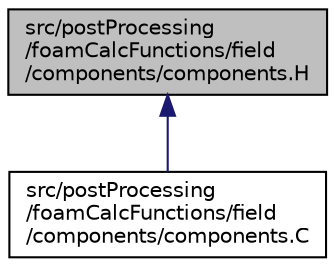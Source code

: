 digraph "src/postProcessing/foamCalcFunctions/field/components/components.H"
{
  bgcolor="transparent";
  edge [fontname="Helvetica",fontsize="10",labelfontname="Helvetica",labelfontsize="10"];
  node [fontname="Helvetica",fontsize="10",shape=record];
  Node1 [label="src/postProcessing\l/foamCalcFunctions/field\l/components/components.H",height=0.2,width=0.4,color="black", fillcolor="grey75", style="filled", fontcolor="black"];
  Node1 -> Node2 [dir="back",color="midnightblue",fontsize="10",style="solid",fontname="Helvetica"];
  Node2 [label="src/postProcessing\l/foamCalcFunctions/field\l/components/components.C",height=0.2,width=0.4,color="black",URL="$a09147.html"];
}

